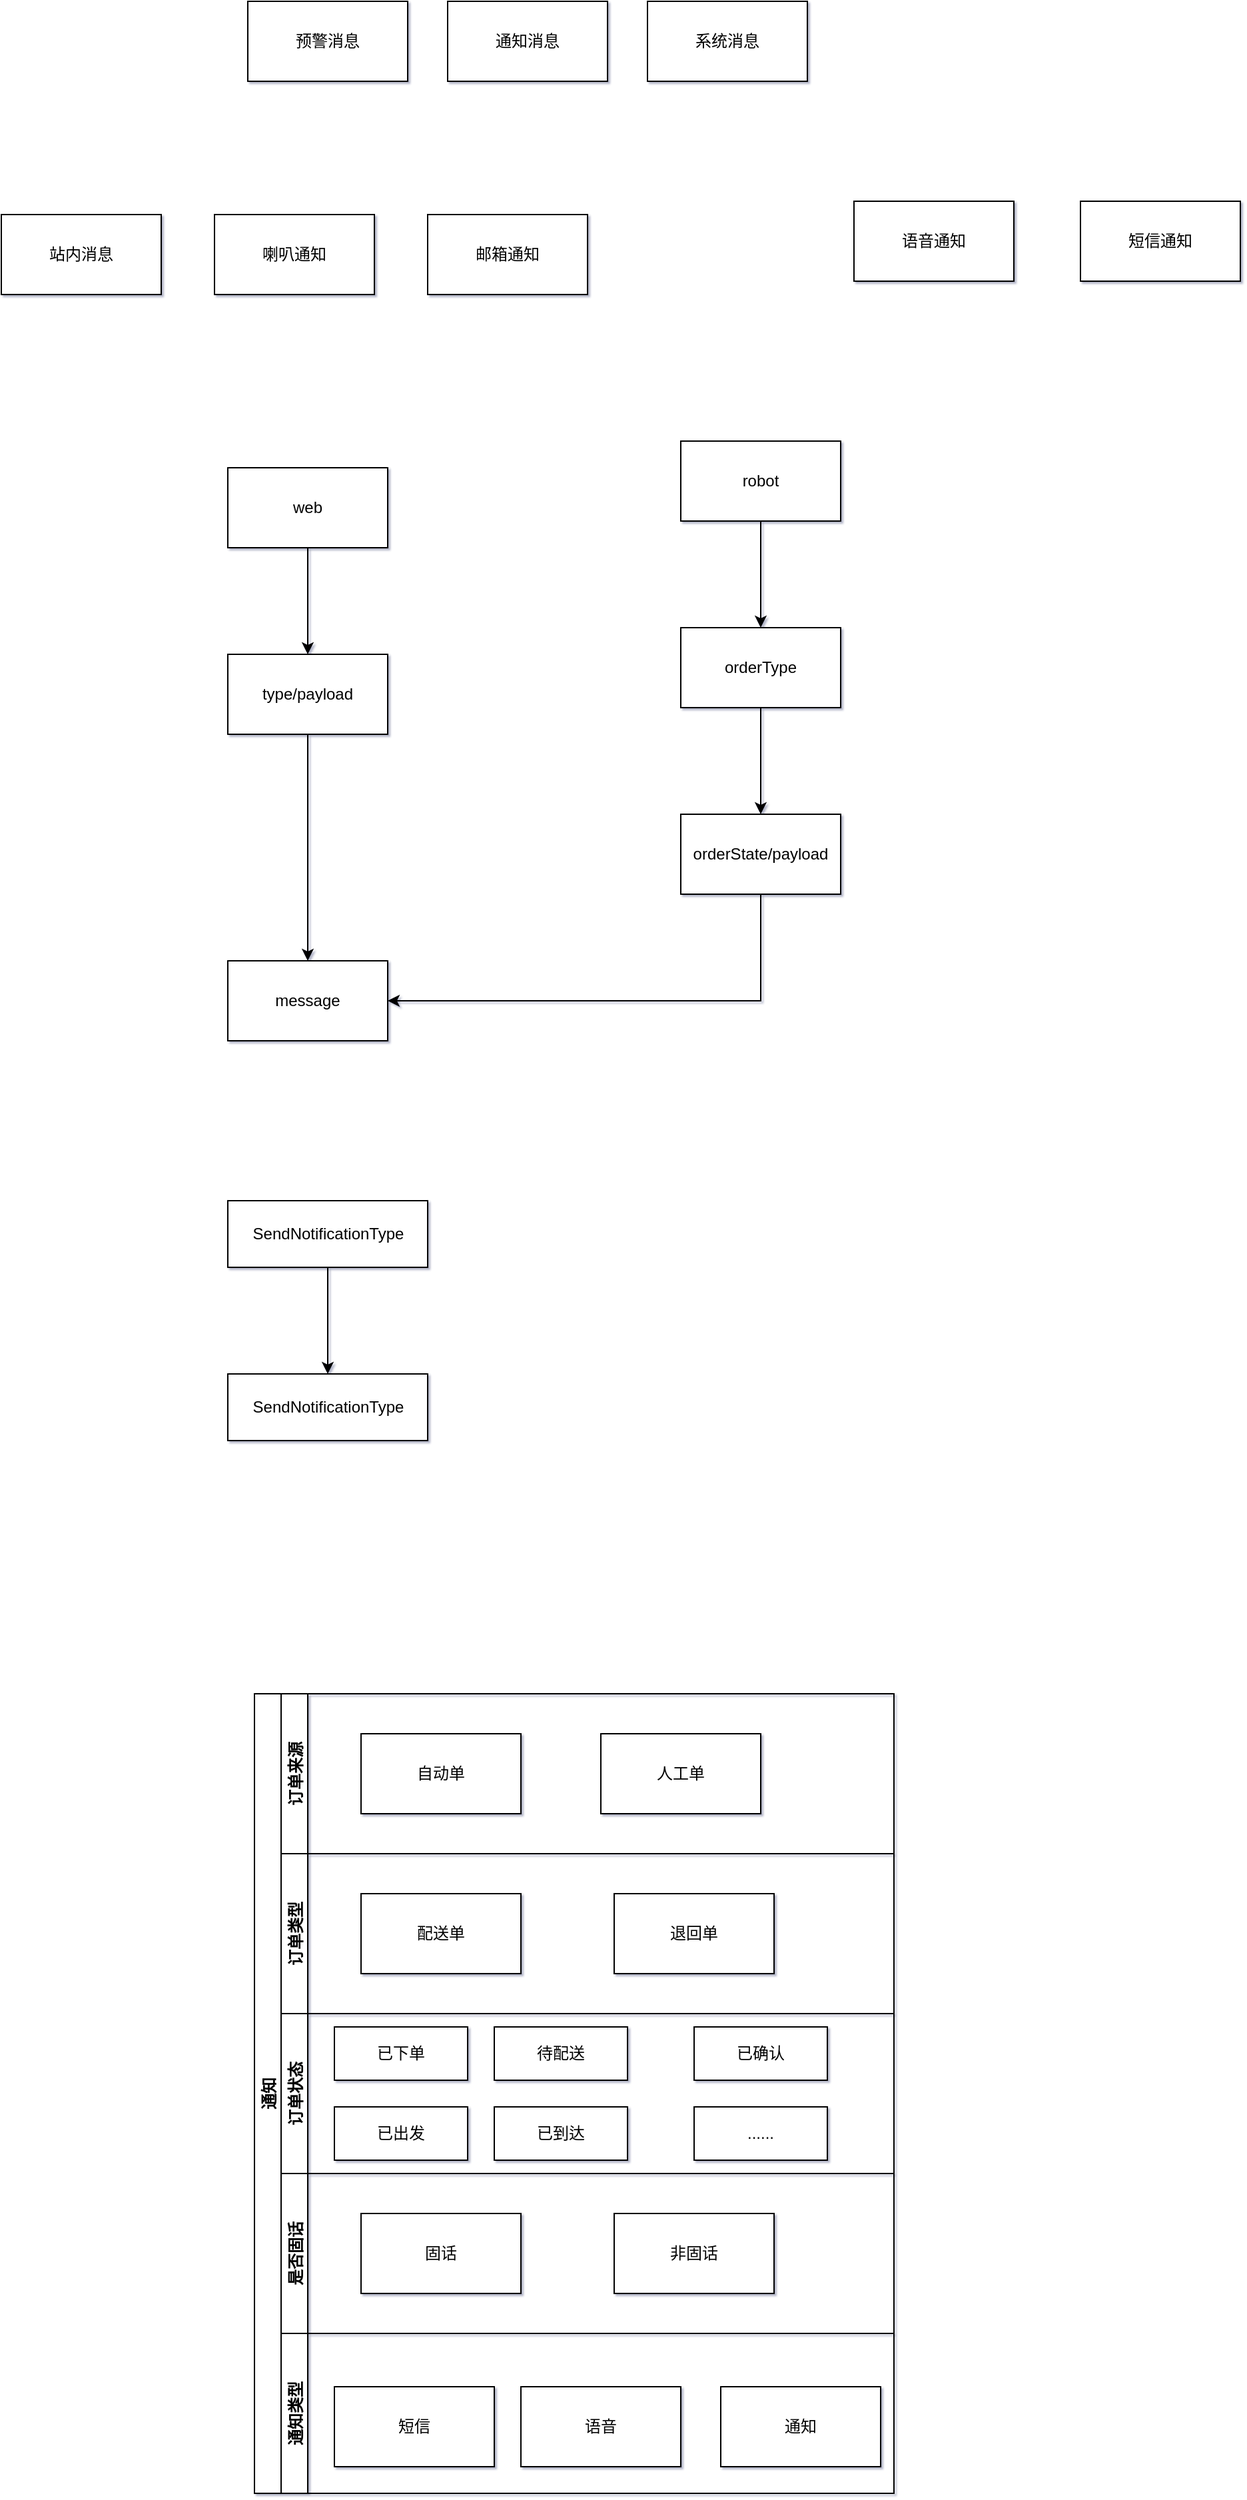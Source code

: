 <mxfile>
    <diagram id="cBRkyPAsmBq3ObGdTerz" name="第 1 页">
        <mxGraphModel dx="898" dy="680" grid="1" gridSize="10" guides="1" tooltips="1" connect="1" arrows="1" fold="1" page="1" pageScale="1" pageWidth="3300" pageHeight="4681" math="0" shadow="1">
            <root>
                <mxCell id="0"/>
                <mxCell id="1" parent="0"/>
                <mxCell id="2" value="喇叭通知" style="whiteSpace=wrap;html=1;" parent="1" vertex="1">
                    <mxGeometry x="200" y="370" width="120" height="60" as="geometry"/>
                </mxCell>
                <mxCell id="3" value="邮箱通知" style="whiteSpace=wrap;html=1;" parent="1" vertex="1">
                    <mxGeometry x="360" y="370" width="120" height="60" as="geometry"/>
                </mxCell>
                <mxCell id="5" value="语音通知" style="whiteSpace=wrap;html=1;" parent="1" vertex="1">
                    <mxGeometry x="680" y="360" width="120" height="60" as="geometry"/>
                </mxCell>
                <mxCell id="6" value="短信通知" style="whiteSpace=wrap;html=1;" parent="1" vertex="1">
                    <mxGeometry x="850" y="360" width="120" height="60" as="geometry"/>
                </mxCell>
                <mxCell id="7" value="站内消息" style="whiteSpace=wrap;html=1;" parent="1" vertex="1">
                    <mxGeometry x="40" y="370" width="120" height="60" as="geometry"/>
                </mxCell>
                <mxCell id="8" value="预警消息" style="whiteSpace=wrap;html=1;" parent="1" vertex="1">
                    <mxGeometry x="225" y="210" width="120" height="60" as="geometry"/>
                </mxCell>
                <mxCell id="9" value="通知消息" style="whiteSpace=wrap;html=1;" parent="1" vertex="1">
                    <mxGeometry x="375" y="210" width="120" height="60" as="geometry"/>
                </mxCell>
                <mxCell id="10" value="系统消息" style="whiteSpace=wrap;html=1;" parent="1" vertex="1">
                    <mxGeometry x="525" y="210" width="120" height="60" as="geometry"/>
                </mxCell>
                <mxCell id="13" value="" style="edgeStyle=orthogonalEdgeStyle;rounded=0;orthogonalLoop=1;jettySize=auto;html=1;" parent="1" source="11" target="12" edge="1">
                    <mxGeometry relative="1" as="geometry"/>
                </mxCell>
                <mxCell id="11" value="web" style="whiteSpace=wrap;html=1;" parent="1" vertex="1">
                    <mxGeometry x="210" y="560" width="120" height="60" as="geometry"/>
                </mxCell>
                <mxCell id="15" value="" style="edgeStyle=orthogonalEdgeStyle;rounded=0;orthogonalLoop=1;jettySize=auto;html=1;" parent="1" source="12" target="14" edge="1">
                    <mxGeometry relative="1" as="geometry"/>
                </mxCell>
                <mxCell id="12" value="type/payload" style="whiteSpace=wrap;html=1;" parent="1" vertex="1">
                    <mxGeometry x="210" y="700" width="120" height="60" as="geometry"/>
                </mxCell>
                <mxCell id="14" value="message" style="whiteSpace=wrap;html=1;" parent="1" vertex="1">
                    <mxGeometry x="210" y="930" width="120" height="60" as="geometry"/>
                </mxCell>
                <mxCell id="18" value="" style="edgeStyle=orthogonalEdgeStyle;rounded=0;orthogonalLoop=1;jettySize=auto;html=1;" parent="1" source="16" target="17" edge="1">
                    <mxGeometry relative="1" as="geometry"/>
                </mxCell>
                <mxCell id="16" value="robot" style="whiteSpace=wrap;html=1;" parent="1" vertex="1">
                    <mxGeometry x="550" y="540" width="120" height="60" as="geometry"/>
                </mxCell>
                <mxCell id="20" value="" style="edgeStyle=orthogonalEdgeStyle;rounded=0;orthogonalLoop=1;jettySize=auto;html=1;" parent="1" source="17" target="19" edge="1">
                    <mxGeometry relative="1" as="geometry"/>
                </mxCell>
                <mxCell id="17" value="orderType" style="whiteSpace=wrap;html=1;" parent="1" vertex="1">
                    <mxGeometry x="550" y="680" width="120" height="60" as="geometry"/>
                </mxCell>
                <mxCell id="22" style="edgeStyle=orthogonalEdgeStyle;rounded=0;orthogonalLoop=1;jettySize=auto;html=1;entryX=1;entryY=0.5;entryDx=0;entryDy=0;" parent="1" source="19" target="14" edge="1">
                    <mxGeometry relative="1" as="geometry">
                        <Array as="points">
                            <mxPoint x="610" y="960"/>
                        </Array>
                    </mxGeometry>
                </mxCell>
                <mxCell id="19" value="orderState/payload" style="whiteSpace=wrap;html=1;" parent="1" vertex="1">
                    <mxGeometry x="550" y="820" width="120" height="60" as="geometry"/>
                </mxCell>
                <mxCell id="25" value="" style="edgeStyle=orthogonalEdgeStyle;rounded=0;orthogonalLoop=1;jettySize=auto;html=1;" parent="1" source="23" target="24" edge="1">
                    <mxGeometry relative="1" as="geometry"/>
                </mxCell>
                <mxCell id="23" value="SendNotificationType" style="html=1;" parent="1" vertex="1">
                    <mxGeometry x="210" y="1110" width="150" height="50" as="geometry"/>
                </mxCell>
                <mxCell id="24" value="SendNotificationType" style="html=1;" parent="1" vertex="1">
                    <mxGeometry x="210" y="1240" width="150" height="50" as="geometry"/>
                </mxCell>
                <mxCell id="30" value="通知" style="swimlane;childLayout=stackLayout;resizeParent=1;resizeParentMax=0;horizontal=0;startSize=20;horizontalStack=0;" parent="1" vertex="1">
                    <mxGeometry x="230" y="1480" width="480" height="600" as="geometry"/>
                </mxCell>
                <mxCell id="31" value="订单来源" style="swimlane;startSize=20;horizontal=0;" parent="30" vertex="1">
                    <mxGeometry x="20" width="460" height="120" as="geometry"/>
                </mxCell>
                <mxCell id="37" value="自动单" style="whiteSpace=wrap;html=1;" parent="31" vertex="1">
                    <mxGeometry x="60" y="30" width="120" height="60" as="geometry"/>
                </mxCell>
                <mxCell id="38" value="人工单" style="whiteSpace=wrap;html=1;" parent="31" vertex="1">
                    <mxGeometry x="240" y="30" width="120" height="60" as="geometry"/>
                </mxCell>
                <mxCell id="32" value="订单类型" style="swimlane;startSize=20;horizontal=0;" parent="30" vertex="1">
                    <mxGeometry x="20" y="120" width="460" height="120" as="geometry"/>
                </mxCell>
                <mxCell id="39" value="配送单" style="whiteSpace=wrap;html=1;" parent="32" vertex="1">
                    <mxGeometry x="60" y="30" width="120" height="60" as="geometry"/>
                </mxCell>
                <mxCell id="33" value="订单状态" style="swimlane;startSize=20;horizontal=0;" parent="30" vertex="1">
                    <mxGeometry x="20" y="240" width="460" height="120" as="geometry"/>
                </mxCell>
                <mxCell id="41" value="已下单" style="whiteSpace=wrap;html=1;" parent="33" vertex="1">
                    <mxGeometry x="40" y="10" width="100" height="40" as="geometry"/>
                </mxCell>
                <mxCell id="42" value="待配送" style="whiteSpace=wrap;html=1;" parent="33" vertex="1">
                    <mxGeometry x="160" y="10" width="100" height="40" as="geometry"/>
                </mxCell>
                <mxCell id="43" value="已确认" style="whiteSpace=wrap;html=1;" parent="33" vertex="1">
                    <mxGeometry x="310" y="10" width="100" height="40" as="geometry"/>
                </mxCell>
                <mxCell id="44" value="已出发" style="whiteSpace=wrap;html=1;" parent="33" vertex="1">
                    <mxGeometry x="40" y="70" width="100" height="40" as="geometry"/>
                </mxCell>
                <mxCell id="45" value="已到达" style="whiteSpace=wrap;html=1;" parent="33" vertex="1">
                    <mxGeometry x="160" y="70" width="100" height="40" as="geometry"/>
                </mxCell>
                <mxCell id="46" value="......" style="whiteSpace=wrap;html=1;" parent="33" vertex="1">
                    <mxGeometry x="310" y="70" width="100" height="40" as="geometry"/>
                </mxCell>
                <mxCell id="35" value="是否固话" style="swimlane;startSize=20;horizontal=0;" parent="30" vertex="1">
                    <mxGeometry x="20" y="360" width="460" height="120" as="geometry"/>
                </mxCell>
                <mxCell id="47" value="固话" style="whiteSpace=wrap;html=1;" parent="35" vertex="1">
                    <mxGeometry x="60" y="30" width="120" height="60" as="geometry"/>
                </mxCell>
                <mxCell id="48" value="非固话" style="whiteSpace=wrap;html=1;" parent="35" vertex="1">
                    <mxGeometry x="250" y="30" width="120" height="60" as="geometry"/>
                </mxCell>
                <mxCell id="36" value="通知类型" style="swimlane;startSize=20;horizontal=0;" parent="30" vertex="1">
                    <mxGeometry x="20" y="480" width="460" height="120" as="geometry"/>
                </mxCell>
                <mxCell id="50" value="语音" style="whiteSpace=wrap;html=1;" parent="36" vertex="1">
                    <mxGeometry x="180" y="40" width="120" height="60" as="geometry"/>
                </mxCell>
                <mxCell id="51" value="通知" style="whiteSpace=wrap;html=1;" parent="36" vertex="1">
                    <mxGeometry x="330" y="40" width="120" height="60" as="geometry"/>
                </mxCell>
                <mxCell id="40" value="退回单" style="whiteSpace=wrap;html=1;" parent="1" vertex="1">
                    <mxGeometry x="500" y="1630" width="120" height="60" as="geometry"/>
                </mxCell>
                <mxCell id="49" value="短信" style="whiteSpace=wrap;html=1;" parent="1" vertex="1">
                    <mxGeometry x="290" y="2000" width="120" height="60" as="geometry"/>
                </mxCell>
            </root>
        </mxGraphModel>
    </diagram>
</mxfile>